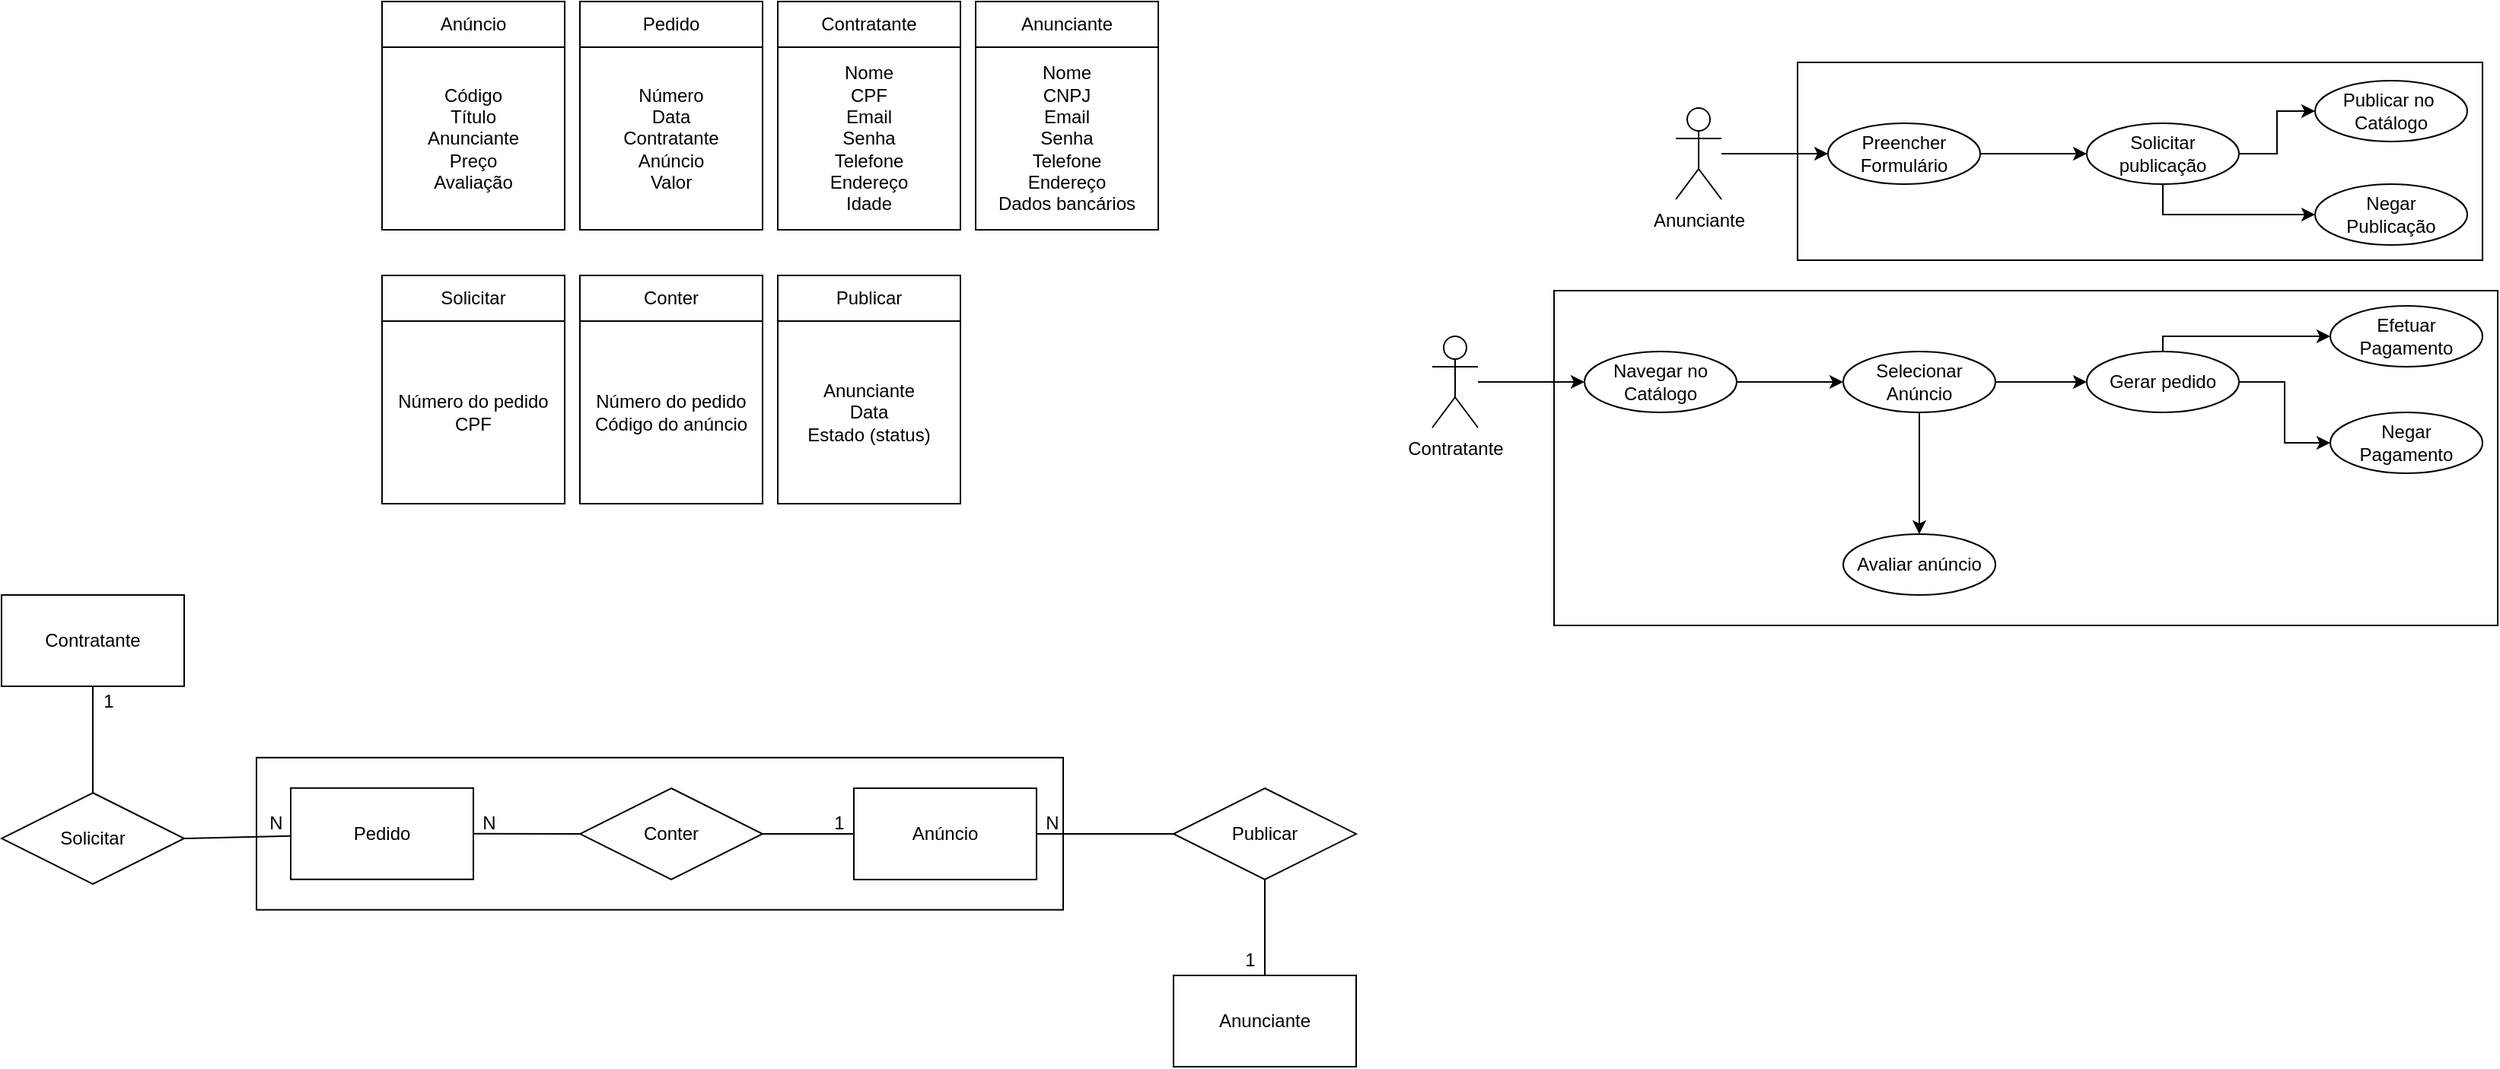 <mxfile version="14.5.8" type="github">
  <diagram id="R2lEEEUBdFMjLlhIrx00" name="Page-1">
    <mxGraphModel dx="1710" dy="857" grid="1" gridSize="10" guides="1" tooltips="1" connect="1" arrows="1" fold="1" page="1" pageScale="1" pageWidth="850" pageHeight="1100" math="0" shadow="0" extFonts="Permanent Marker^https://fonts.googleapis.com/css?family=Permanent+Marker">
      <root>
        <mxCell id="0" />
        <mxCell id="1" parent="0" />
        <mxCell id="U2OJXY-NK-tu_f3ufx-C-69" value="" style="rounded=0;whiteSpace=wrap;html=1;" vertex="1" parent="1">
          <mxGeometry x="1210" y="210" width="450" height="130" as="geometry" />
        </mxCell>
        <mxCell id="U2OJXY-NK-tu_f3ufx-C-3" value="" style="rounded=0;whiteSpace=wrap;html=1;rotation=-90;" vertex="1" parent="1">
          <mxGeometry x="412.51" y="451.88" width="100" height="530" as="geometry" />
        </mxCell>
        <mxCell id="U2OJXY-NK-tu_f3ufx-C-1" value="Contratante" style="rounded=0;whiteSpace=wrap;html=1;" vertex="1" parent="1">
          <mxGeometry x="30" y="560" width="120" height="60" as="geometry" />
        </mxCell>
        <mxCell id="U2OJXY-NK-tu_f3ufx-C-2" value="Anunciante" style="rounded=0;whiteSpace=wrap;html=1;" vertex="1" parent="1">
          <mxGeometry x="800" y="810" width="120" height="60" as="geometry" />
        </mxCell>
        <mxCell id="U2OJXY-NK-tu_f3ufx-C-4" value="Anúncio" style="rounded=0;whiteSpace=wrap;html=1;" vertex="1" parent="1">
          <mxGeometry x="590" y="687" width="120" height="60" as="geometry" />
        </mxCell>
        <mxCell id="U2OJXY-NK-tu_f3ufx-C-8" value="Pedido" style="rounded=0;whiteSpace=wrap;html=1;" vertex="1" parent="1">
          <mxGeometry x="220" y="686.87" width="120" height="60" as="geometry" />
        </mxCell>
        <mxCell id="U2OJXY-NK-tu_f3ufx-C-10" value="1" style="text;html=1;align=center;verticalAlign=middle;resizable=0;points=[];autosize=1;strokeColor=none;" vertex="1" parent="1">
          <mxGeometry x="840" y="790" width="20" height="20" as="geometry" />
        </mxCell>
        <mxCell id="U2OJXY-NK-tu_f3ufx-C-11" value="N" style="text;html=1;align=center;verticalAlign=middle;resizable=0;points=[];autosize=1;strokeColor=none;" vertex="1" parent="1">
          <mxGeometry x="710" y="700" width="20" height="20" as="geometry" />
        </mxCell>
        <mxCell id="U2OJXY-NK-tu_f3ufx-C-18" value="Contratante" style="rounded=0;whiteSpace=wrap;html=1;" vertex="1" parent="1">
          <mxGeometry x="540" y="170" width="120" height="30" as="geometry" />
        </mxCell>
        <mxCell id="U2OJXY-NK-tu_f3ufx-C-20" style="edgeStyle=orthogonalEdgeStyle;rounded=0;orthogonalLoop=1;jettySize=auto;html=1;exitX=0.5;exitY=1;exitDx=0;exitDy=0;" edge="1" parent="1" source="U2OJXY-NK-tu_f3ufx-C-18" target="U2OJXY-NK-tu_f3ufx-C-18">
          <mxGeometry relative="1" as="geometry" />
        </mxCell>
        <mxCell id="U2OJXY-NK-tu_f3ufx-C-21" value="Nome&lt;br&gt;CPF&lt;br&gt;Email&lt;br&gt;Senha&lt;br&gt;Telefone&lt;br&gt;Endereço&lt;br&gt;Idade" style="rounded=0;whiteSpace=wrap;html=1;" vertex="1" parent="1">
          <mxGeometry x="540" y="200" width="120" height="120" as="geometry" />
        </mxCell>
        <mxCell id="U2OJXY-NK-tu_f3ufx-C-22" value="Anunciante" style="rounded=0;whiteSpace=wrap;html=1;" vertex="1" parent="1">
          <mxGeometry x="670" y="170" width="120" height="30" as="geometry" />
        </mxCell>
        <mxCell id="U2OJXY-NK-tu_f3ufx-C-23" value="Nome&lt;br&gt;CNPJ&lt;br&gt;Email&lt;br&gt;Senha&lt;br&gt;Telefone&lt;br&gt;Endereço&lt;br&gt;Dados bancários" style="rounded=0;whiteSpace=wrap;html=1;" vertex="1" parent="1">
          <mxGeometry x="670" y="200" width="120" height="120" as="geometry" />
        </mxCell>
        <mxCell id="U2OJXY-NK-tu_f3ufx-C-24" value="Pedido" style="rounded=0;whiteSpace=wrap;html=1;" vertex="1" parent="1">
          <mxGeometry x="410" y="170" width="120" height="30" as="geometry" />
        </mxCell>
        <mxCell id="U2OJXY-NK-tu_f3ufx-C-25" style="edgeStyle=orthogonalEdgeStyle;rounded=0;orthogonalLoop=1;jettySize=auto;html=1;exitX=0.5;exitY=1;exitDx=0;exitDy=0;" edge="1" parent="1" source="U2OJXY-NK-tu_f3ufx-C-24" target="U2OJXY-NK-tu_f3ufx-C-24">
          <mxGeometry relative="1" as="geometry" />
        </mxCell>
        <mxCell id="U2OJXY-NK-tu_f3ufx-C-26" value="Número&lt;br&gt;Data&lt;br&gt;Contratante&lt;br&gt;Anúncio&lt;br&gt;Valor" style="rounded=0;whiteSpace=wrap;html=1;" vertex="1" parent="1">
          <mxGeometry x="410" y="200" width="120" height="120" as="geometry" />
        </mxCell>
        <mxCell id="U2OJXY-NK-tu_f3ufx-C-27" value="Anúncio" style="rounded=0;whiteSpace=wrap;html=1;" vertex="1" parent="1">
          <mxGeometry x="280" y="170" width="120" height="30" as="geometry" />
        </mxCell>
        <mxCell id="U2OJXY-NK-tu_f3ufx-C-28" value="Código&lt;br&gt;Título&lt;br&gt;Anunciante&lt;br&gt;Preço&lt;br&gt;&lt;span&gt;Avaliação&lt;/span&gt;&lt;br&gt;" style="rounded=0;whiteSpace=wrap;html=1;" vertex="1" parent="1">
          <mxGeometry x="280" y="200" width="120" height="120" as="geometry" />
        </mxCell>
        <mxCell id="U2OJXY-NK-tu_f3ufx-C-31" value="Solicitar" style="rhombus;whiteSpace=wrap;html=1;" vertex="1" parent="1">
          <mxGeometry x="30" y="690" width="120" height="60" as="geometry" />
        </mxCell>
        <mxCell id="U2OJXY-NK-tu_f3ufx-C-32" value="Conter" style="rhombus;whiteSpace=wrap;html=1;" vertex="1" parent="1">
          <mxGeometry x="410" y="687" width="120" height="60" as="geometry" />
        </mxCell>
        <mxCell id="U2OJXY-NK-tu_f3ufx-C-34" value="" style="endArrow=none;html=1;entryX=0.5;entryY=0;entryDx=0;entryDy=0;exitX=0.5;exitY=1;exitDx=0;exitDy=0;" edge="1" parent="1" source="U2OJXY-NK-tu_f3ufx-C-1" target="U2OJXY-NK-tu_f3ufx-C-31">
          <mxGeometry width="50" height="50" relative="1" as="geometry">
            <mxPoint x="470" y="670" as="sourcePoint" />
            <mxPoint x="520" y="620" as="targetPoint" />
          </mxGeometry>
        </mxCell>
        <mxCell id="U2OJXY-NK-tu_f3ufx-C-35" value="" style="endArrow=none;html=1;entryX=1;entryY=0.5;entryDx=0;entryDy=0;" edge="1" parent="1" source="U2OJXY-NK-tu_f3ufx-C-8" target="U2OJXY-NK-tu_f3ufx-C-31">
          <mxGeometry width="50" height="50" relative="1" as="geometry">
            <mxPoint x="270" y="530" as="sourcePoint" />
            <mxPoint x="270" y="570" as="targetPoint" />
          </mxGeometry>
        </mxCell>
        <mxCell id="U2OJXY-NK-tu_f3ufx-C-36" value="" style="endArrow=none;html=1;entryX=0;entryY=0.5;entryDx=0;entryDy=0;exitX=1;exitY=0.5;exitDx=0;exitDy=0;" edge="1" parent="1" source="U2OJXY-NK-tu_f3ufx-C-8" target="U2OJXY-NK-tu_f3ufx-C-32">
          <mxGeometry width="50" height="50" relative="1" as="geometry">
            <mxPoint x="290" y="696.87" as="sourcePoint" />
            <mxPoint x="290" y="640" as="targetPoint" />
          </mxGeometry>
        </mxCell>
        <mxCell id="U2OJXY-NK-tu_f3ufx-C-39" value="" style="endArrow=none;html=1;entryX=0;entryY=0.5;entryDx=0;entryDy=0;exitX=1;exitY=0.5;exitDx=0;exitDy=0;" edge="1" parent="1" source="U2OJXY-NK-tu_f3ufx-C-32" target="U2OJXY-NK-tu_f3ufx-C-4">
          <mxGeometry width="50" height="50" relative="1" as="geometry">
            <mxPoint x="470" y="670" as="sourcePoint" />
            <mxPoint x="520" y="620" as="targetPoint" />
          </mxGeometry>
        </mxCell>
        <mxCell id="U2OJXY-NK-tu_f3ufx-C-40" value="Publicar" style="rhombus;whiteSpace=wrap;html=1;" vertex="1" parent="1">
          <mxGeometry x="800" y="687" width="120" height="60" as="geometry" />
        </mxCell>
        <mxCell id="U2OJXY-NK-tu_f3ufx-C-41" value="" style="endArrow=none;html=1;entryX=0;entryY=0.5;entryDx=0;entryDy=0;exitX=1;exitY=0.5;exitDx=0;exitDy=0;" edge="1" parent="1" target="U2OJXY-NK-tu_f3ufx-C-40" source="U2OJXY-NK-tu_f3ufx-C-4">
          <mxGeometry width="50" height="50" relative="1" as="geometry">
            <mxPoint x="650" y="746.87" as="sourcePoint" />
            <mxPoint x="890" y="846.87" as="targetPoint" />
          </mxGeometry>
        </mxCell>
        <mxCell id="U2OJXY-NK-tu_f3ufx-C-42" value="" style="endArrow=none;html=1;entryX=0.5;entryY=1;entryDx=0;entryDy=0;exitX=0.5;exitY=0;exitDx=0;exitDy=0;" edge="1" parent="1" target="U2OJXY-NK-tu_f3ufx-C-40" source="U2OJXY-NK-tu_f3ufx-C-2">
          <mxGeometry width="50" height="50" relative="1" as="geometry">
            <mxPoint x="650" y="890" as="sourcePoint" />
            <mxPoint x="640" y="796.87" as="targetPoint" />
          </mxGeometry>
        </mxCell>
        <mxCell id="U2OJXY-NK-tu_f3ufx-C-43" value="N" style="text;html=1;align=center;verticalAlign=middle;resizable=0;points=[];autosize=1;strokeColor=none;" vertex="1" parent="1">
          <mxGeometry x="340" y="700" width="20" height="20" as="geometry" />
        </mxCell>
        <mxCell id="U2OJXY-NK-tu_f3ufx-C-44" value="1" style="text;html=1;align=center;verticalAlign=middle;resizable=0;points=[];autosize=1;strokeColor=none;" vertex="1" parent="1">
          <mxGeometry x="570" y="700" width="20" height="20" as="geometry" />
        </mxCell>
        <mxCell id="U2OJXY-NK-tu_f3ufx-C-45" value="N" style="text;html=1;align=center;verticalAlign=middle;resizable=0;points=[];autosize=1;strokeColor=none;" vertex="1" parent="1">
          <mxGeometry x="200" y="700" width="20" height="20" as="geometry" />
        </mxCell>
        <mxCell id="U2OJXY-NK-tu_f3ufx-C-46" value="1" style="text;html=1;align=center;verticalAlign=middle;resizable=0;points=[];autosize=1;strokeColor=none;" vertex="1" parent="1">
          <mxGeometry x="90" y="620" width="20" height="20" as="geometry" />
        </mxCell>
        <mxCell id="U2OJXY-NK-tu_f3ufx-C-47" value="Publicar" style="rounded=0;whiteSpace=wrap;html=1;" vertex="1" parent="1">
          <mxGeometry x="540" y="350" width="120" height="30" as="geometry" />
        </mxCell>
        <mxCell id="U2OJXY-NK-tu_f3ufx-C-48" style="edgeStyle=orthogonalEdgeStyle;rounded=0;orthogonalLoop=1;jettySize=auto;html=1;exitX=0.5;exitY=1;exitDx=0;exitDy=0;" edge="1" parent="1" source="U2OJXY-NK-tu_f3ufx-C-47" target="U2OJXY-NK-tu_f3ufx-C-47">
          <mxGeometry relative="1" as="geometry" />
        </mxCell>
        <mxCell id="U2OJXY-NK-tu_f3ufx-C-49" value="Anunciante&lt;br&gt;Data&lt;br&gt;Estado (status)" style="rounded=0;whiteSpace=wrap;html=1;" vertex="1" parent="1">
          <mxGeometry x="540" y="380" width="120" height="120" as="geometry" />
        </mxCell>
        <mxCell id="U2OJXY-NK-tu_f3ufx-C-52" value="Conter" style="rounded=0;whiteSpace=wrap;html=1;" vertex="1" parent="1">
          <mxGeometry x="410" y="350" width="120" height="30" as="geometry" />
        </mxCell>
        <mxCell id="U2OJXY-NK-tu_f3ufx-C-53" style="edgeStyle=orthogonalEdgeStyle;rounded=0;orthogonalLoop=1;jettySize=auto;html=1;exitX=0.5;exitY=1;exitDx=0;exitDy=0;" edge="1" parent="1" source="U2OJXY-NK-tu_f3ufx-C-52" target="U2OJXY-NK-tu_f3ufx-C-52">
          <mxGeometry relative="1" as="geometry" />
        </mxCell>
        <mxCell id="U2OJXY-NK-tu_f3ufx-C-54" value="Número do pedido&lt;br&gt;Código do anúncio" style="rounded=0;whiteSpace=wrap;html=1;" vertex="1" parent="1">
          <mxGeometry x="410" y="380" width="120" height="120" as="geometry" />
        </mxCell>
        <mxCell id="U2OJXY-NK-tu_f3ufx-C-55" value="Solicitar" style="rounded=0;whiteSpace=wrap;html=1;" vertex="1" parent="1">
          <mxGeometry x="280" y="350" width="120" height="30" as="geometry" />
        </mxCell>
        <mxCell id="U2OJXY-NK-tu_f3ufx-C-56" value="Número do pedido&lt;br&gt;CPF" style="rounded=0;whiteSpace=wrap;html=1;" vertex="1" parent="1">
          <mxGeometry x="280" y="380" width="120" height="120" as="geometry" />
        </mxCell>
        <mxCell id="U2OJXY-NK-tu_f3ufx-C-63" value="" style="edgeStyle=orthogonalEdgeStyle;rounded=0;orthogonalLoop=1;jettySize=auto;html=1;" edge="1" parent="1" source="U2OJXY-NK-tu_f3ufx-C-57" target="U2OJXY-NK-tu_f3ufx-C-61">
          <mxGeometry relative="1" as="geometry" />
        </mxCell>
        <mxCell id="U2OJXY-NK-tu_f3ufx-C-57" value="Anunciante" style="shape=umlActor;verticalLabelPosition=bottom;verticalAlign=top;html=1;outlineConnect=0;" vertex="1" parent="1">
          <mxGeometry x="1130" y="240" width="30" height="60" as="geometry" />
        </mxCell>
        <mxCell id="U2OJXY-NK-tu_f3ufx-C-65" value="" style="edgeStyle=orthogonalEdgeStyle;rounded=0;orthogonalLoop=1;jettySize=auto;html=1;" edge="1" parent="1" source="U2OJXY-NK-tu_f3ufx-C-61" target="U2OJXY-NK-tu_f3ufx-C-62">
          <mxGeometry relative="1" as="geometry" />
        </mxCell>
        <mxCell id="U2OJXY-NK-tu_f3ufx-C-61" value="Preencher&lt;br&gt;Formulário" style="ellipse;whiteSpace=wrap;html=1;" vertex="1" parent="1">
          <mxGeometry x="1230" y="250" width="100" height="40" as="geometry" />
        </mxCell>
        <mxCell id="U2OJXY-NK-tu_f3ufx-C-89" value="" style="edgeStyle=orthogonalEdgeStyle;rounded=0;orthogonalLoop=1;jettySize=auto;html=1;entryX=0;entryY=0.5;entryDx=0;entryDy=0;exitX=0.5;exitY=1;exitDx=0;exitDy=0;" edge="1" parent="1" source="U2OJXY-NK-tu_f3ufx-C-62" target="U2OJXY-NK-tu_f3ufx-C-72">
          <mxGeometry relative="1" as="geometry" />
        </mxCell>
        <mxCell id="U2OJXY-NK-tu_f3ufx-C-93" value="" style="edgeStyle=orthogonalEdgeStyle;rounded=0;orthogonalLoop=1;jettySize=auto;html=1;exitX=1;exitY=0.5;exitDx=0;exitDy=0;" edge="1" parent="1" source="U2OJXY-NK-tu_f3ufx-C-62" target="U2OJXY-NK-tu_f3ufx-C-66">
          <mxGeometry relative="1" as="geometry">
            <mxPoint x="1450" y="170" as="targetPoint" />
          </mxGeometry>
        </mxCell>
        <mxCell id="U2OJXY-NK-tu_f3ufx-C-62" value="Solicitar publicação" style="ellipse;whiteSpace=wrap;html=1;" vertex="1" parent="1">
          <mxGeometry x="1400" y="250" width="100" height="40" as="geometry" />
        </mxCell>
        <mxCell id="U2OJXY-NK-tu_f3ufx-C-66" value="Publicar no&amp;nbsp;&lt;br&gt;Catálogo" style="ellipse;whiteSpace=wrap;html=1;" vertex="1" parent="1">
          <mxGeometry x="1550" y="222" width="100" height="40" as="geometry" />
        </mxCell>
        <mxCell id="U2OJXY-NK-tu_f3ufx-C-72" value="Negar &lt;br&gt;Publicação" style="ellipse;whiteSpace=wrap;html=1;" vertex="1" parent="1">
          <mxGeometry x="1550" y="290" width="100" height="40" as="geometry" />
        </mxCell>
        <mxCell id="U2OJXY-NK-tu_f3ufx-C-75" value="" style="rounded=0;whiteSpace=wrap;html=1;" vertex="1" parent="1">
          <mxGeometry x="1050" y="360" width="620" height="220" as="geometry" />
        </mxCell>
        <mxCell id="U2OJXY-NK-tu_f3ufx-C-76" value="" style="edgeStyle=orthogonalEdgeStyle;rounded=0;orthogonalLoop=1;jettySize=auto;html=1;" edge="1" parent="1" source="U2OJXY-NK-tu_f3ufx-C-77" target="U2OJXY-NK-tu_f3ufx-C-79">
          <mxGeometry relative="1" as="geometry" />
        </mxCell>
        <mxCell id="U2OJXY-NK-tu_f3ufx-C-77" value="Contratante" style="shape=umlActor;verticalLabelPosition=bottom;verticalAlign=top;html=1;outlineConnect=0;" vertex="1" parent="1">
          <mxGeometry x="970" y="390" width="30" height="60" as="geometry" />
        </mxCell>
        <mxCell id="U2OJXY-NK-tu_f3ufx-C-78" value="" style="edgeStyle=orthogonalEdgeStyle;rounded=0;orthogonalLoop=1;jettySize=auto;html=1;" edge="1" parent="1" source="U2OJXY-NK-tu_f3ufx-C-79" target="U2OJXY-NK-tu_f3ufx-C-80">
          <mxGeometry relative="1" as="geometry" />
        </mxCell>
        <mxCell id="U2OJXY-NK-tu_f3ufx-C-79" value="Navegar no&lt;br&gt;Catálogo" style="ellipse;whiteSpace=wrap;html=1;" vertex="1" parent="1">
          <mxGeometry x="1070" y="400" width="100" height="40" as="geometry" />
        </mxCell>
        <mxCell id="U2OJXY-NK-tu_f3ufx-C-86" value="" style="edgeStyle=orthogonalEdgeStyle;rounded=0;orthogonalLoop=1;jettySize=auto;html=1;" edge="1" parent="1" source="U2OJXY-NK-tu_f3ufx-C-80" target="U2OJXY-NK-tu_f3ufx-C-85">
          <mxGeometry relative="1" as="geometry" />
        </mxCell>
        <mxCell id="U2OJXY-NK-tu_f3ufx-C-95" value="" style="edgeStyle=orthogonalEdgeStyle;rounded=0;orthogonalLoop=1;jettySize=auto;html=1;" edge="1" parent="1" source="U2OJXY-NK-tu_f3ufx-C-80" target="U2OJXY-NK-tu_f3ufx-C-94">
          <mxGeometry relative="1" as="geometry" />
        </mxCell>
        <mxCell id="U2OJXY-NK-tu_f3ufx-C-80" value="Selecionar Anúncio" style="ellipse;whiteSpace=wrap;html=1;" vertex="1" parent="1">
          <mxGeometry x="1240" y="400" width="100" height="40" as="geometry" />
        </mxCell>
        <mxCell id="U2OJXY-NK-tu_f3ufx-C-81" value="Efetuar&lt;br&gt;Pagamento" style="ellipse;whiteSpace=wrap;html=1;" vertex="1" parent="1">
          <mxGeometry x="1560" y="370" width="100" height="40" as="geometry" />
        </mxCell>
        <mxCell id="U2OJXY-NK-tu_f3ufx-C-82" value="Negar &lt;br&gt;Pagamento" style="ellipse;whiteSpace=wrap;html=1;" vertex="1" parent="1">
          <mxGeometry x="1560" y="440" width="100" height="40" as="geometry" />
        </mxCell>
        <mxCell id="U2OJXY-NK-tu_f3ufx-C-87" value="" style="edgeStyle=orthogonalEdgeStyle;rounded=0;orthogonalLoop=1;jettySize=auto;html=1;" edge="1" parent="1" source="U2OJXY-NK-tu_f3ufx-C-85" target="U2OJXY-NK-tu_f3ufx-C-82">
          <mxGeometry relative="1" as="geometry" />
        </mxCell>
        <mxCell id="U2OJXY-NK-tu_f3ufx-C-88" value="" style="edgeStyle=orthogonalEdgeStyle;rounded=0;orthogonalLoop=1;jettySize=auto;html=1;entryX=0;entryY=0.5;entryDx=0;entryDy=0;exitX=0.5;exitY=0;exitDx=0;exitDy=0;" edge="1" parent="1" source="U2OJXY-NK-tu_f3ufx-C-85" target="U2OJXY-NK-tu_f3ufx-C-81">
          <mxGeometry relative="1" as="geometry">
            <Array as="points">
              <mxPoint x="1450" y="390" />
            </Array>
          </mxGeometry>
        </mxCell>
        <mxCell id="U2OJXY-NK-tu_f3ufx-C-85" value="Gerar pedido" style="ellipse;whiteSpace=wrap;html=1;" vertex="1" parent="1">
          <mxGeometry x="1400" y="400" width="100" height="40" as="geometry" />
        </mxCell>
        <mxCell id="U2OJXY-NK-tu_f3ufx-C-94" value="Avaliar anúncio" style="ellipse;whiteSpace=wrap;html=1;" vertex="1" parent="1">
          <mxGeometry x="1240" y="520" width="100" height="40" as="geometry" />
        </mxCell>
      </root>
    </mxGraphModel>
  </diagram>
</mxfile>

